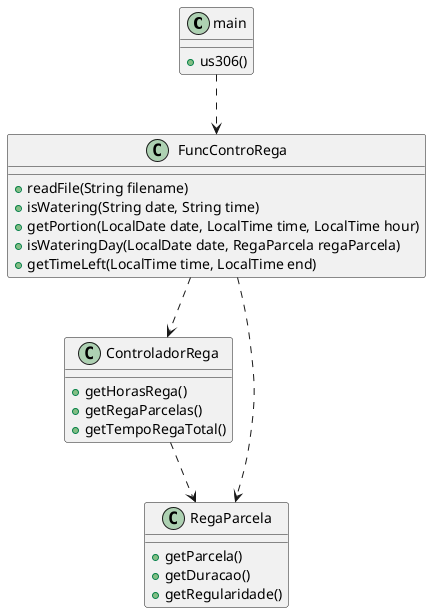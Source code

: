 @startuml
main ..> FuncControRega
FuncControRega ..> ControladorRega
FuncControRega ..> RegaParcela
ControladorRega ..> RegaParcela

main : +us306()

FuncControRega : +readFile(String filename)
FuncControRega : +isWatering(String date, String time)
FuncControRega : +getPortion(LocalDate date, LocalTime time, LocalTime hour)
FuncControRega : +isWateringDay(LocalDate date, RegaParcela regaParcela)
FuncControRega : +getTimeLeft(LocalTime time, LocalTime end)

ControladorRega : +getHorasRega()
ControladorRega : +getRegaParcelas()
ControladorRega : +getTempoRegaTotal()

RegaParcela : +getParcela()
RegaParcela : +getDuracao()
RegaParcela : +getRegularidade()

@enduml
